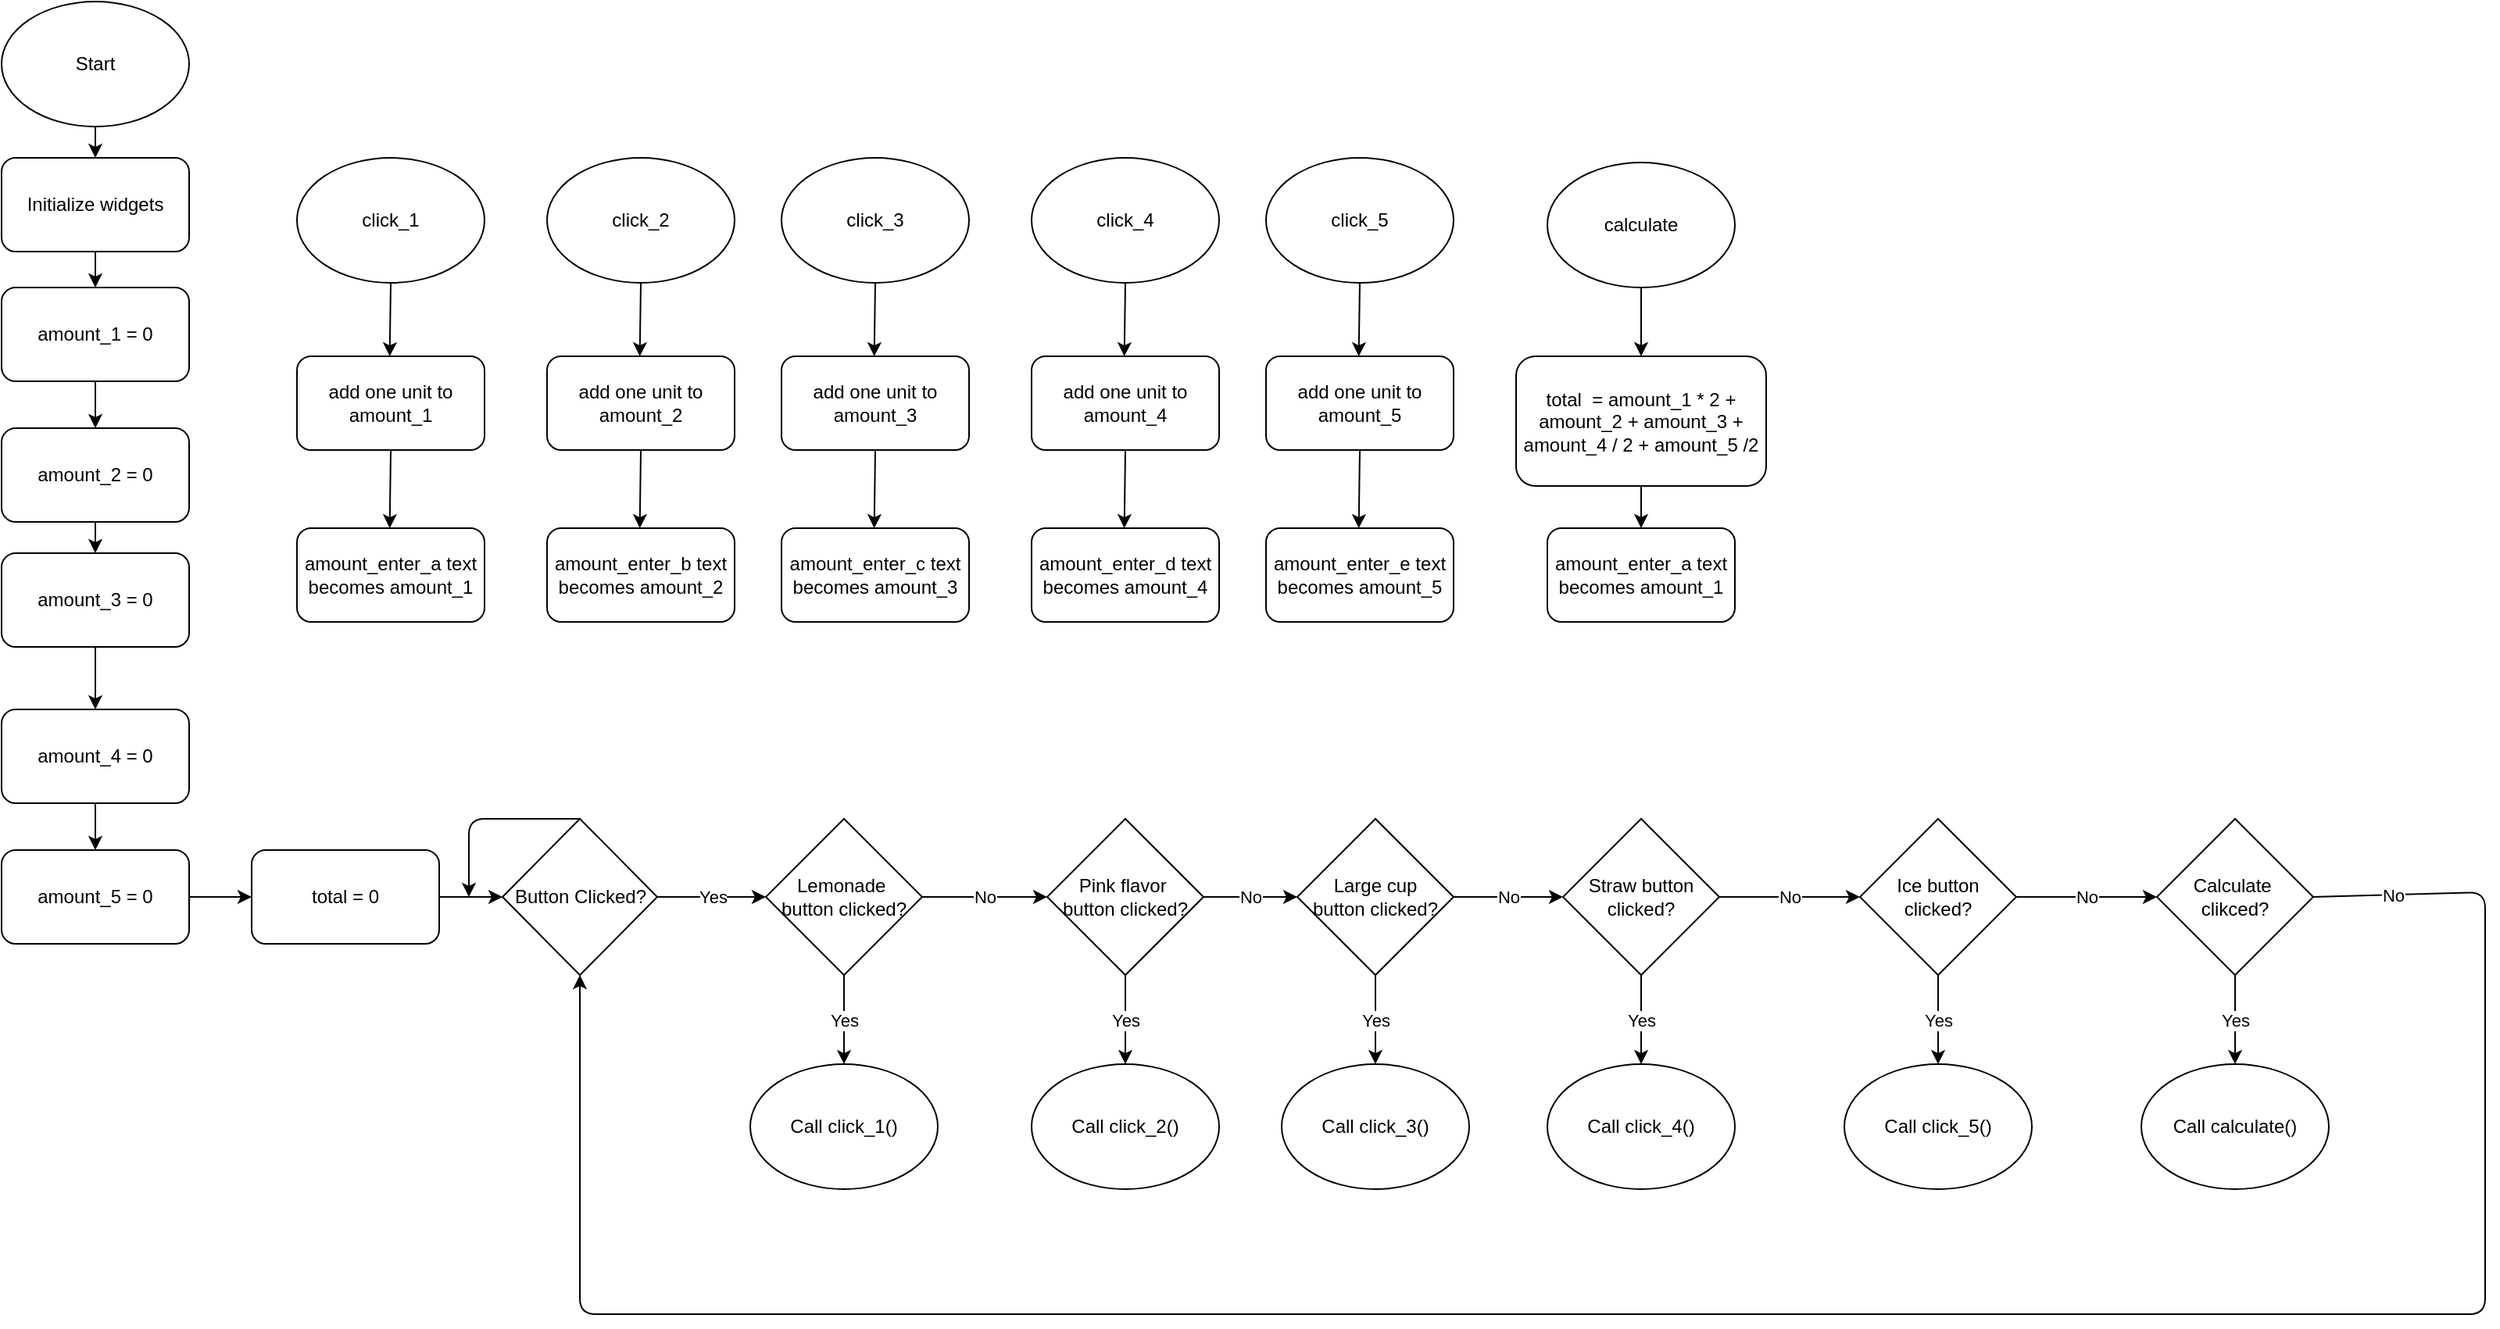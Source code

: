 <mxfile>
    <diagram id="PhWntWcSeEkA8JDfU59f" name="Page-1">
        <mxGraphModel dx="548" dy="475" grid="1" gridSize="10" guides="1" tooltips="1" connect="1" arrows="1" fold="1" page="1" pageScale="1" pageWidth="1920" pageHeight="1200" math="0" shadow="0">
            <root>
                <mxCell id="0"/>
                <mxCell id="1" parent="0"/>
                <mxCell id="12" style="edgeStyle=none;html=1;exitX=0.5;exitY=1;exitDx=0;exitDy=0;entryX=0.5;entryY=0;entryDx=0;entryDy=0;" parent="1" source="5" target="6" edge="1">
                    <mxGeometry relative="1" as="geometry"/>
                </mxCell>
                <mxCell id="5" value="amount_1 = 0" style="rounded=1;whiteSpace=wrap;html=1;" parent="1" vertex="1">
                    <mxGeometry x="21" y="383" width="120" height="60" as="geometry"/>
                </mxCell>
                <mxCell id="13" style="edgeStyle=none;html=1;exitX=0.5;exitY=1;exitDx=0;exitDy=0;entryX=0.5;entryY=0;entryDx=0;entryDy=0;" parent="1" source="6" target="7" edge="1">
                    <mxGeometry relative="1" as="geometry"/>
                </mxCell>
                <mxCell id="6" value="&lt;span style=&quot;color: rgb(0, 0, 0);&quot;&gt;amount_2 = 0&lt;/span&gt;" style="rounded=1;whiteSpace=wrap;html=1;" parent="1" vertex="1">
                    <mxGeometry x="21" y="473" width="120" height="60" as="geometry"/>
                </mxCell>
                <mxCell id="14" style="edgeStyle=none;html=1;exitX=0.5;exitY=1;exitDx=0;exitDy=0;" parent="1" source="7" target="8" edge="1">
                    <mxGeometry relative="1" as="geometry"/>
                </mxCell>
                <mxCell id="7" value="&lt;span style=&quot;color: rgb(0, 0, 0);&quot;&gt;amount_3 = 0&lt;/span&gt;" style="rounded=1;whiteSpace=wrap;html=1;" parent="1" vertex="1">
                    <mxGeometry x="21" y="553" width="120" height="60" as="geometry"/>
                </mxCell>
                <mxCell id="15" style="edgeStyle=none;html=1;exitX=0.5;exitY=1;exitDx=0;exitDy=0;entryX=0.5;entryY=0;entryDx=0;entryDy=0;" parent="1" source="8" target="9" edge="1">
                    <mxGeometry relative="1" as="geometry"/>
                </mxCell>
                <mxCell id="8" value="&lt;span style=&quot;color: rgb(0, 0, 0);&quot;&gt;amount_4 = 0&lt;/span&gt;" style="rounded=1;whiteSpace=wrap;html=1;" parent="1" vertex="1">
                    <mxGeometry x="21" y="653" width="120" height="60" as="geometry"/>
                </mxCell>
                <mxCell id="22" style="edgeStyle=none;html=1;exitX=1;exitY=0.5;exitDx=0;exitDy=0;entryX=0;entryY=0.5;entryDx=0;entryDy=0;" parent="1" source="9" target="17" edge="1">
                    <mxGeometry relative="1" as="geometry"/>
                </mxCell>
                <mxCell id="9" value="&lt;span style=&quot;color: rgb(0, 0, 0);&quot;&gt;amount_5 = 0&lt;/span&gt;" style="rounded=1;whiteSpace=wrap;html=1;" parent="1" vertex="1">
                    <mxGeometry x="21" y="743" width="120" height="60" as="geometry"/>
                </mxCell>
                <mxCell id="23" style="edgeStyle=none;html=1;exitX=1;exitY=0.5;exitDx=0;exitDy=0;entryX=0;entryY=0.5;entryDx=0;entryDy=0;" parent="1" source="17" target="28" edge="1">
                    <mxGeometry relative="1" as="geometry">
                        <mxPoint x="241" y="713" as="targetPoint"/>
                    </mxGeometry>
                </mxCell>
                <mxCell id="17" value="total = 0" style="rounded=1;whiteSpace=wrap;html=1;" parent="1" vertex="1">
                    <mxGeometry x="181" y="743" width="120" height="60" as="geometry"/>
                </mxCell>
                <mxCell id="28" value="Button Clicked?" style="rhombus;whiteSpace=wrap;html=1;" parent="1" vertex="1">
                    <mxGeometry x="341.5" y="723" width="99" height="100" as="geometry"/>
                </mxCell>
                <mxCell id="156" style="edgeStyle=none;html=1;exitX=0.5;exitY=1;exitDx=0;exitDy=0;entryX=0.5;entryY=0;entryDx=0;entryDy=0;" edge="1" parent="1" source="34" target="155">
                    <mxGeometry relative="1" as="geometry"/>
                </mxCell>
                <mxCell id="34" value="Start" style="ellipse;whiteSpace=wrap;html=1;" parent="1" vertex="1">
                    <mxGeometry x="21" y="200" width="120" height="80" as="geometry"/>
                </mxCell>
                <mxCell id="39" value="Yes" style="edgeStyle=none;html=1;exitX=1;exitY=0.5;exitDx=0;exitDy=0;entryX=0;entryY=0.5;entryDx=0;entryDy=0;" parent="1" source="28" target="71" edge="1">
                    <mxGeometry relative="1" as="geometry">
                        <mxPoint x="431" y="773" as="sourcePoint"/>
                        <mxPoint x="511" y="773" as="targetPoint"/>
                    </mxGeometry>
                </mxCell>
                <mxCell id="83" value="Yes" style="edgeStyle=none;html=1;exitX=0.5;exitY=1;exitDx=0;exitDy=0;" parent="1" source="70" edge="1">
                    <mxGeometry relative="1" as="geometry">
                        <mxPoint x="1070" y="880" as="targetPoint"/>
                    </mxGeometry>
                </mxCell>
                <mxCell id="85" value="No" style="edgeStyle=none;html=1;exitX=1;exitY=0.5;exitDx=0;exitDy=0;" parent="1" source="70" edge="1">
                    <mxGeometry relative="1" as="geometry">
                        <mxPoint x="1210" y="773" as="targetPoint"/>
                    </mxGeometry>
                </mxCell>
                <mxCell id="70" value="Straw button&lt;div&gt;clicked?&lt;/div&gt;" style="rhombus;whiteSpace=wrap;html=1;" parent="1" vertex="1">
                    <mxGeometry x="1020" y="723" width="100" height="100" as="geometry"/>
                </mxCell>
                <mxCell id="75" value="No" style="edgeStyle=none;html=1;exitX=1;exitY=0.5;exitDx=0;exitDy=0;" parent="1" source="71" edge="1">
                    <mxGeometry relative="1" as="geometry">
                        <mxPoint x="690" y="773" as="targetPoint"/>
                    </mxGeometry>
                </mxCell>
                <mxCell id="71" value="Lemonade&amp;nbsp;&lt;div&gt;button clicked?&lt;/div&gt;" style="rhombus;whiteSpace=wrap;html=1;" parent="1" vertex="1">
                    <mxGeometry x="510" y="723" width="100" height="100" as="geometry"/>
                </mxCell>
                <mxCell id="78" value="No" style="edgeStyle=none;html=1;exitX=1;exitY=0.5;exitDx=0;exitDy=0;" parent="1" source="76" edge="1">
                    <mxGeometry relative="1" as="geometry">
                        <mxPoint x="850" y="773" as="targetPoint"/>
                    </mxGeometry>
                </mxCell>
                <mxCell id="76" value="Pink flavor&amp;nbsp;&lt;div&gt;button clicked?&lt;/div&gt;" style="rhombus;whiteSpace=wrap;html=1;" parent="1" vertex="1">
                    <mxGeometry x="690" y="723" width="100" height="100" as="geometry"/>
                </mxCell>
                <mxCell id="77" value="Yes" style="edgeStyle=none;html=1;exitX=0.5;exitY=1;exitDx=0;exitDy=0;" parent="1" source="76" edge="1">
                    <mxGeometry relative="1" as="geometry">
                        <mxPoint x="740" y="880" as="targetPoint"/>
                        <mxPoint x="570" y="833" as="sourcePoint"/>
                    </mxGeometry>
                </mxCell>
                <mxCell id="81" value="Yes" style="edgeStyle=none;html=1;exitX=0.5;exitY=1;exitDx=0;exitDy=0;" parent="1" source="80" edge="1">
                    <mxGeometry relative="1" as="geometry">
                        <mxPoint x="900" y="880" as="targetPoint"/>
                    </mxGeometry>
                </mxCell>
                <mxCell id="82" value="No" style="edgeStyle=none;html=1;exitX=1;exitY=0.5;exitDx=0;exitDy=0;" parent="1" source="80" edge="1">
                    <mxGeometry relative="1" as="geometry">
                        <mxPoint x="1020" y="773" as="targetPoint"/>
                    </mxGeometry>
                </mxCell>
                <mxCell id="80" value="Large cup&lt;div&gt;button clicked?&lt;/div&gt;" style="rhombus;whiteSpace=wrap;html=1;" parent="1" vertex="1">
                    <mxGeometry x="850" y="723" width="100" height="100" as="geometry"/>
                </mxCell>
                <mxCell id="86" value="Yes" style="edgeStyle=none;html=1;exitX=0.5;exitY=1;exitDx=0;exitDy=0;" parent="1" source="84" edge="1">
                    <mxGeometry relative="1" as="geometry">
                        <mxPoint x="1260" y="880" as="targetPoint"/>
                    </mxGeometry>
                </mxCell>
                <mxCell id="87" style="edgeStyle=none;html=1;entryX=0.5;entryY=1;entryDx=0;entryDy=0;exitX=1;exitY=0.5;exitDx=0;exitDy=0;" parent="1" source="115" target="28" edge="1">
                    <mxGeometry relative="1" as="geometry">
                        <mxPoint x="1400" y="773" as="targetPoint"/>
                        <Array as="points">
                            <mxPoint x="1610" y="770"/>
                            <mxPoint x="1610" y="1040"/>
                            <mxPoint x="391" y="1040"/>
                        </Array>
                        <mxPoint x="1590" y="970" as="sourcePoint"/>
                    </mxGeometry>
                </mxCell>
                <mxCell id="98" value="No" style="edgeLabel;html=1;align=center;verticalAlign=middle;resizable=0;points=[];" parent="87" vertex="1" connectable="0">
                    <mxGeometry x="-0.944" relative="1" as="geometry">
                        <mxPoint as="offset"/>
                    </mxGeometry>
                </mxCell>
                <mxCell id="84" value="Ice button clicked?" style="rhombus;whiteSpace=wrap;html=1;" parent="1" vertex="1">
                    <mxGeometry x="1210" y="723" width="100" height="100" as="geometry"/>
                </mxCell>
                <mxCell id="93" value="Yes" style="edgeStyle=none;html=1;exitX=0.5;exitY=1;exitDx=0;exitDy=0;" parent="1" source="71" edge="1">
                    <mxGeometry relative="1" as="geometry">
                        <mxPoint x="560" y="880" as="targetPoint"/>
                        <mxPoint x="560" y="823" as="sourcePoint"/>
                    </mxGeometry>
                </mxCell>
                <mxCell id="106" style="edgeStyle=none;html=1;exitX=0.5;exitY=0;exitDx=0;exitDy=0;" parent="1" source="28" edge="1">
                    <mxGeometry relative="1" as="geometry">
                        <mxPoint x="320" y="773" as="targetPoint"/>
                        <Array as="points">
                            <mxPoint x="320" y="723"/>
                        </Array>
                    </mxGeometry>
                </mxCell>
                <mxCell id="108" value="Call click_1()" style="ellipse;whiteSpace=wrap;html=1;" parent="1" vertex="1">
                    <mxGeometry x="500" y="880" width="120" height="80" as="geometry"/>
                </mxCell>
                <mxCell id="113" value="No" style="edgeStyle=none;html=1;exitX=1;exitY=0.5;exitDx=0;exitDy=0;" parent="1" edge="1">
                    <mxGeometry relative="1" as="geometry">
                        <mxPoint x="1400" y="773" as="targetPoint"/>
                        <mxPoint x="1310" y="773" as="sourcePoint"/>
                    </mxGeometry>
                </mxCell>
                <mxCell id="114" value="Yes" style="edgeStyle=none;html=1;exitX=0.5;exitY=1;exitDx=0;exitDy=0;" parent="1" source="115" edge="1">
                    <mxGeometry relative="1" as="geometry">
                        <mxPoint x="1450" y="880" as="targetPoint"/>
                    </mxGeometry>
                </mxCell>
                <mxCell id="115" value="Calculate&amp;nbsp;&lt;div&gt;clikced?&lt;/div&gt;" style="rhombus;whiteSpace=wrap;html=1;" parent="1" vertex="1">
                    <mxGeometry x="1400" y="723" width="100" height="100" as="geometry"/>
                </mxCell>
                <mxCell id="117" value="Call click_2()" style="ellipse;whiteSpace=wrap;html=1;" parent="1" vertex="1">
                    <mxGeometry x="680" y="880" width="120" height="80" as="geometry"/>
                </mxCell>
                <mxCell id="118" value="Call click_3()" style="ellipse;whiteSpace=wrap;html=1;" parent="1" vertex="1">
                    <mxGeometry x="840" y="880" width="120" height="80" as="geometry"/>
                </mxCell>
                <mxCell id="119" value="Call click_4()" style="ellipse;whiteSpace=wrap;html=1;" parent="1" vertex="1">
                    <mxGeometry x="1010" y="880" width="120" height="80" as="geometry"/>
                </mxCell>
                <mxCell id="120" value="Call click_5()" style="ellipse;whiteSpace=wrap;html=1;" parent="1" vertex="1">
                    <mxGeometry x="1200" y="880" width="120" height="80" as="geometry"/>
                </mxCell>
                <mxCell id="121" value="Call calculate()" style="ellipse;whiteSpace=wrap;html=1;" parent="1" vertex="1">
                    <mxGeometry x="1390" y="880" width="120" height="80" as="geometry"/>
                </mxCell>
                <mxCell id="123" style="edgeStyle=none;html=1;exitX=0.5;exitY=1;exitDx=0;exitDy=0;" parent="1" source="122" edge="1">
                    <mxGeometry relative="1" as="geometry">
                        <mxPoint x="269.333" y="427" as="targetPoint"/>
                    </mxGeometry>
                </mxCell>
                <mxCell id="122" value="click_1" style="ellipse;whiteSpace=wrap;html=1;" parent="1" vertex="1">
                    <mxGeometry x="210" y="300" width="120" height="80" as="geometry"/>
                </mxCell>
                <mxCell id="126" style="edgeStyle=none;html=1;exitX=0.5;exitY=1;exitDx=0;exitDy=0;" parent="1" source="125" edge="1">
                    <mxGeometry relative="1" as="geometry">
                        <mxPoint x="269.333" y="537" as="targetPoint"/>
                    </mxGeometry>
                </mxCell>
                <mxCell id="125" value="add one unit to amount_1" style="rounded=1;whiteSpace=wrap;html=1;" parent="1" vertex="1">
                    <mxGeometry x="210" y="427" width="120" height="60" as="geometry"/>
                </mxCell>
                <mxCell id="127" value="amount_enter_a text becomes amount_1" style="rounded=1;whiteSpace=wrap;html=1;" parent="1" vertex="1">
                    <mxGeometry x="210" y="537" width="120" height="60" as="geometry"/>
                </mxCell>
                <mxCell id="128" style="edgeStyle=none;html=1;exitX=0.5;exitY=1;exitDx=0;exitDy=0;" parent="1" source="129" edge="1">
                    <mxGeometry relative="1" as="geometry">
                        <mxPoint x="429.333" y="427" as="targetPoint"/>
                    </mxGeometry>
                </mxCell>
                <mxCell id="129" value="click_2" style="ellipse;whiteSpace=wrap;html=1;" parent="1" vertex="1">
                    <mxGeometry x="370" y="300" width="120" height="80" as="geometry"/>
                </mxCell>
                <mxCell id="130" style="edgeStyle=none;html=1;exitX=0.5;exitY=1;exitDx=0;exitDy=0;" parent="1" source="131" edge="1">
                    <mxGeometry relative="1" as="geometry">
                        <mxPoint x="429.333" y="537" as="targetPoint"/>
                    </mxGeometry>
                </mxCell>
                <mxCell id="131" value="add one unit to amount_2" style="rounded=1;whiteSpace=wrap;html=1;" parent="1" vertex="1">
                    <mxGeometry x="370" y="427" width="120" height="60" as="geometry"/>
                </mxCell>
                <mxCell id="132" value="amount_enter_b text becomes amount_2" style="rounded=1;whiteSpace=wrap;html=1;" parent="1" vertex="1">
                    <mxGeometry x="370" y="537" width="120" height="60" as="geometry"/>
                </mxCell>
                <mxCell id="133" style="edgeStyle=none;html=1;exitX=0.5;exitY=1;exitDx=0;exitDy=0;" parent="1" source="134" edge="1">
                    <mxGeometry relative="1" as="geometry">
                        <mxPoint x="579.333" y="427" as="targetPoint"/>
                    </mxGeometry>
                </mxCell>
                <mxCell id="134" value="click_3" style="ellipse;whiteSpace=wrap;html=1;" parent="1" vertex="1">
                    <mxGeometry x="520" y="300" width="120" height="80" as="geometry"/>
                </mxCell>
                <mxCell id="135" style="edgeStyle=none;html=1;exitX=0.5;exitY=1;exitDx=0;exitDy=0;" parent="1" source="136" edge="1">
                    <mxGeometry relative="1" as="geometry">
                        <mxPoint x="579.333" y="537" as="targetPoint"/>
                    </mxGeometry>
                </mxCell>
                <mxCell id="136" value="add one unit to amount_3" style="rounded=1;whiteSpace=wrap;html=1;" parent="1" vertex="1">
                    <mxGeometry x="520" y="427" width="120" height="60" as="geometry"/>
                </mxCell>
                <mxCell id="137" value="amount_enter_c text becomes amount_3" style="rounded=1;whiteSpace=wrap;html=1;" parent="1" vertex="1">
                    <mxGeometry x="520" y="537" width="120" height="60" as="geometry"/>
                </mxCell>
                <mxCell id="138" style="edgeStyle=none;html=1;exitX=0.5;exitY=1;exitDx=0;exitDy=0;" parent="1" source="139" edge="1">
                    <mxGeometry relative="1" as="geometry">
                        <mxPoint x="739.333" y="427" as="targetPoint"/>
                    </mxGeometry>
                </mxCell>
                <mxCell id="139" value="click_4" style="ellipse;whiteSpace=wrap;html=1;" parent="1" vertex="1">
                    <mxGeometry x="680" y="300" width="120" height="80" as="geometry"/>
                </mxCell>
                <mxCell id="140" style="edgeStyle=none;html=1;exitX=0.5;exitY=1;exitDx=0;exitDy=0;" parent="1" source="141" edge="1">
                    <mxGeometry relative="1" as="geometry">
                        <mxPoint x="739.333" y="537" as="targetPoint"/>
                    </mxGeometry>
                </mxCell>
                <mxCell id="141" value="add one unit to amount_4" style="rounded=1;whiteSpace=wrap;html=1;" parent="1" vertex="1">
                    <mxGeometry x="680" y="427" width="120" height="60" as="geometry"/>
                </mxCell>
                <mxCell id="142" value="amount_enter_d text becomes amount_4" style="rounded=1;whiteSpace=wrap;html=1;" parent="1" vertex="1">
                    <mxGeometry x="680" y="537" width="120" height="60" as="geometry"/>
                </mxCell>
                <mxCell id="143" style="edgeStyle=none;html=1;exitX=0.5;exitY=1;exitDx=0;exitDy=0;" parent="1" source="144" edge="1">
                    <mxGeometry relative="1" as="geometry">
                        <mxPoint x="889.333" y="427" as="targetPoint"/>
                    </mxGeometry>
                </mxCell>
                <mxCell id="144" value="click_5" style="ellipse;whiteSpace=wrap;html=1;" parent="1" vertex="1">
                    <mxGeometry x="830" y="300" width="120" height="80" as="geometry"/>
                </mxCell>
                <mxCell id="145" style="edgeStyle=none;html=1;exitX=0.5;exitY=1;exitDx=0;exitDy=0;" parent="1" source="146" edge="1">
                    <mxGeometry relative="1" as="geometry">
                        <mxPoint x="889.333" y="537" as="targetPoint"/>
                    </mxGeometry>
                </mxCell>
                <mxCell id="146" value="add one unit to amount_5" style="rounded=1;whiteSpace=wrap;html=1;" parent="1" vertex="1">
                    <mxGeometry x="830" y="427" width="120" height="60" as="geometry"/>
                </mxCell>
                <mxCell id="147" value="amount_enter_e text becomes amount_5" style="rounded=1;whiteSpace=wrap;html=1;" parent="1" vertex="1">
                    <mxGeometry x="830" y="537" width="120" height="60" as="geometry"/>
                </mxCell>
                <mxCell id="148" style="edgeStyle=none;html=1;exitX=0.5;exitY=1;exitDx=0;exitDy=0;entryX=0.5;entryY=0;entryDx=0;entryDy=0;" parent="1" source="149" target="151" edge="1">
                    <mxGeometry relative="1" as="geometry">
                        <mxPoint x="1049.333" y="427" as="targetPoint"/>
                    </mxGeometry>
                </mxCell>
                <mxCell id="149" value="calculate" style="ellipse;whiteSpace=wrap;html=1;" parent="1" vertex="1">
                    <mxGeometry x="1010" y="303" width="120" height="80" as="geometry"/>
                </mxCell>
                <mxCell id="150" style="edgeStyle=none;html=1;exitX=0.5;exitY=1;exitDx=0;exitDy=0;entryX=0.5;entryY=0;entryDx=0;entryDy=0;" parent="1" source="151" target="152" edge="1">
                    <mxGeometry relative="1" as="geometry">
                        <mxPoint x="1049.333" y="537" as="targetPoint"/>
                    </mxGeometry>
                </mxCell>
                <mxCell id="151" value="total&amp;nbsp; = amount_1 * 2 + amount_2 + amount_3 + amount_4 / 2 + amount_5 /2" style="rounded=1;whiteSpace=wrap;html=1;" parent="1" vertex="1">
                    <mxGeometry x="990" y="427" width="160" height="83" as="geometry"/>
                </mxCell>
                <mxCell id="152" value="amount_enter_a text becomes amount_1" style="rounded=1;whiteSpace=wrap;html=1;" parent="1" vertex="1">
                    <mxGeometry x="1010" y="537" width="120" height="60" as="geometry"/>
                </mxCell>
                <mxCell id="154" style="edgeStyle=none;html=1;exitX=0.5;exitY=1;exitDx=0;exitDy=0;entryX=0.5;entryY=0;entryDx=0;entryDy=0;" edge="1" parent="1" source="155" target="5">
                    <mxGeometry relative="1" as="geometry">
                        <mxPoint x="91" y="483" as="targetPoint"/>
                    </mxGeometry>
                </mxCell>
                <mxCell id="155" value="Initialize widgets" style="rounded=1;whiteSpace=wrap;html=1;" vertex="1" parent="1">
                    <mxGeometry x="21" y="300" width="120" height="60" as="geometry"/>
                </mxCell>
            </root>
        </mxGraphModel>
    </diagram>
</mxfile>